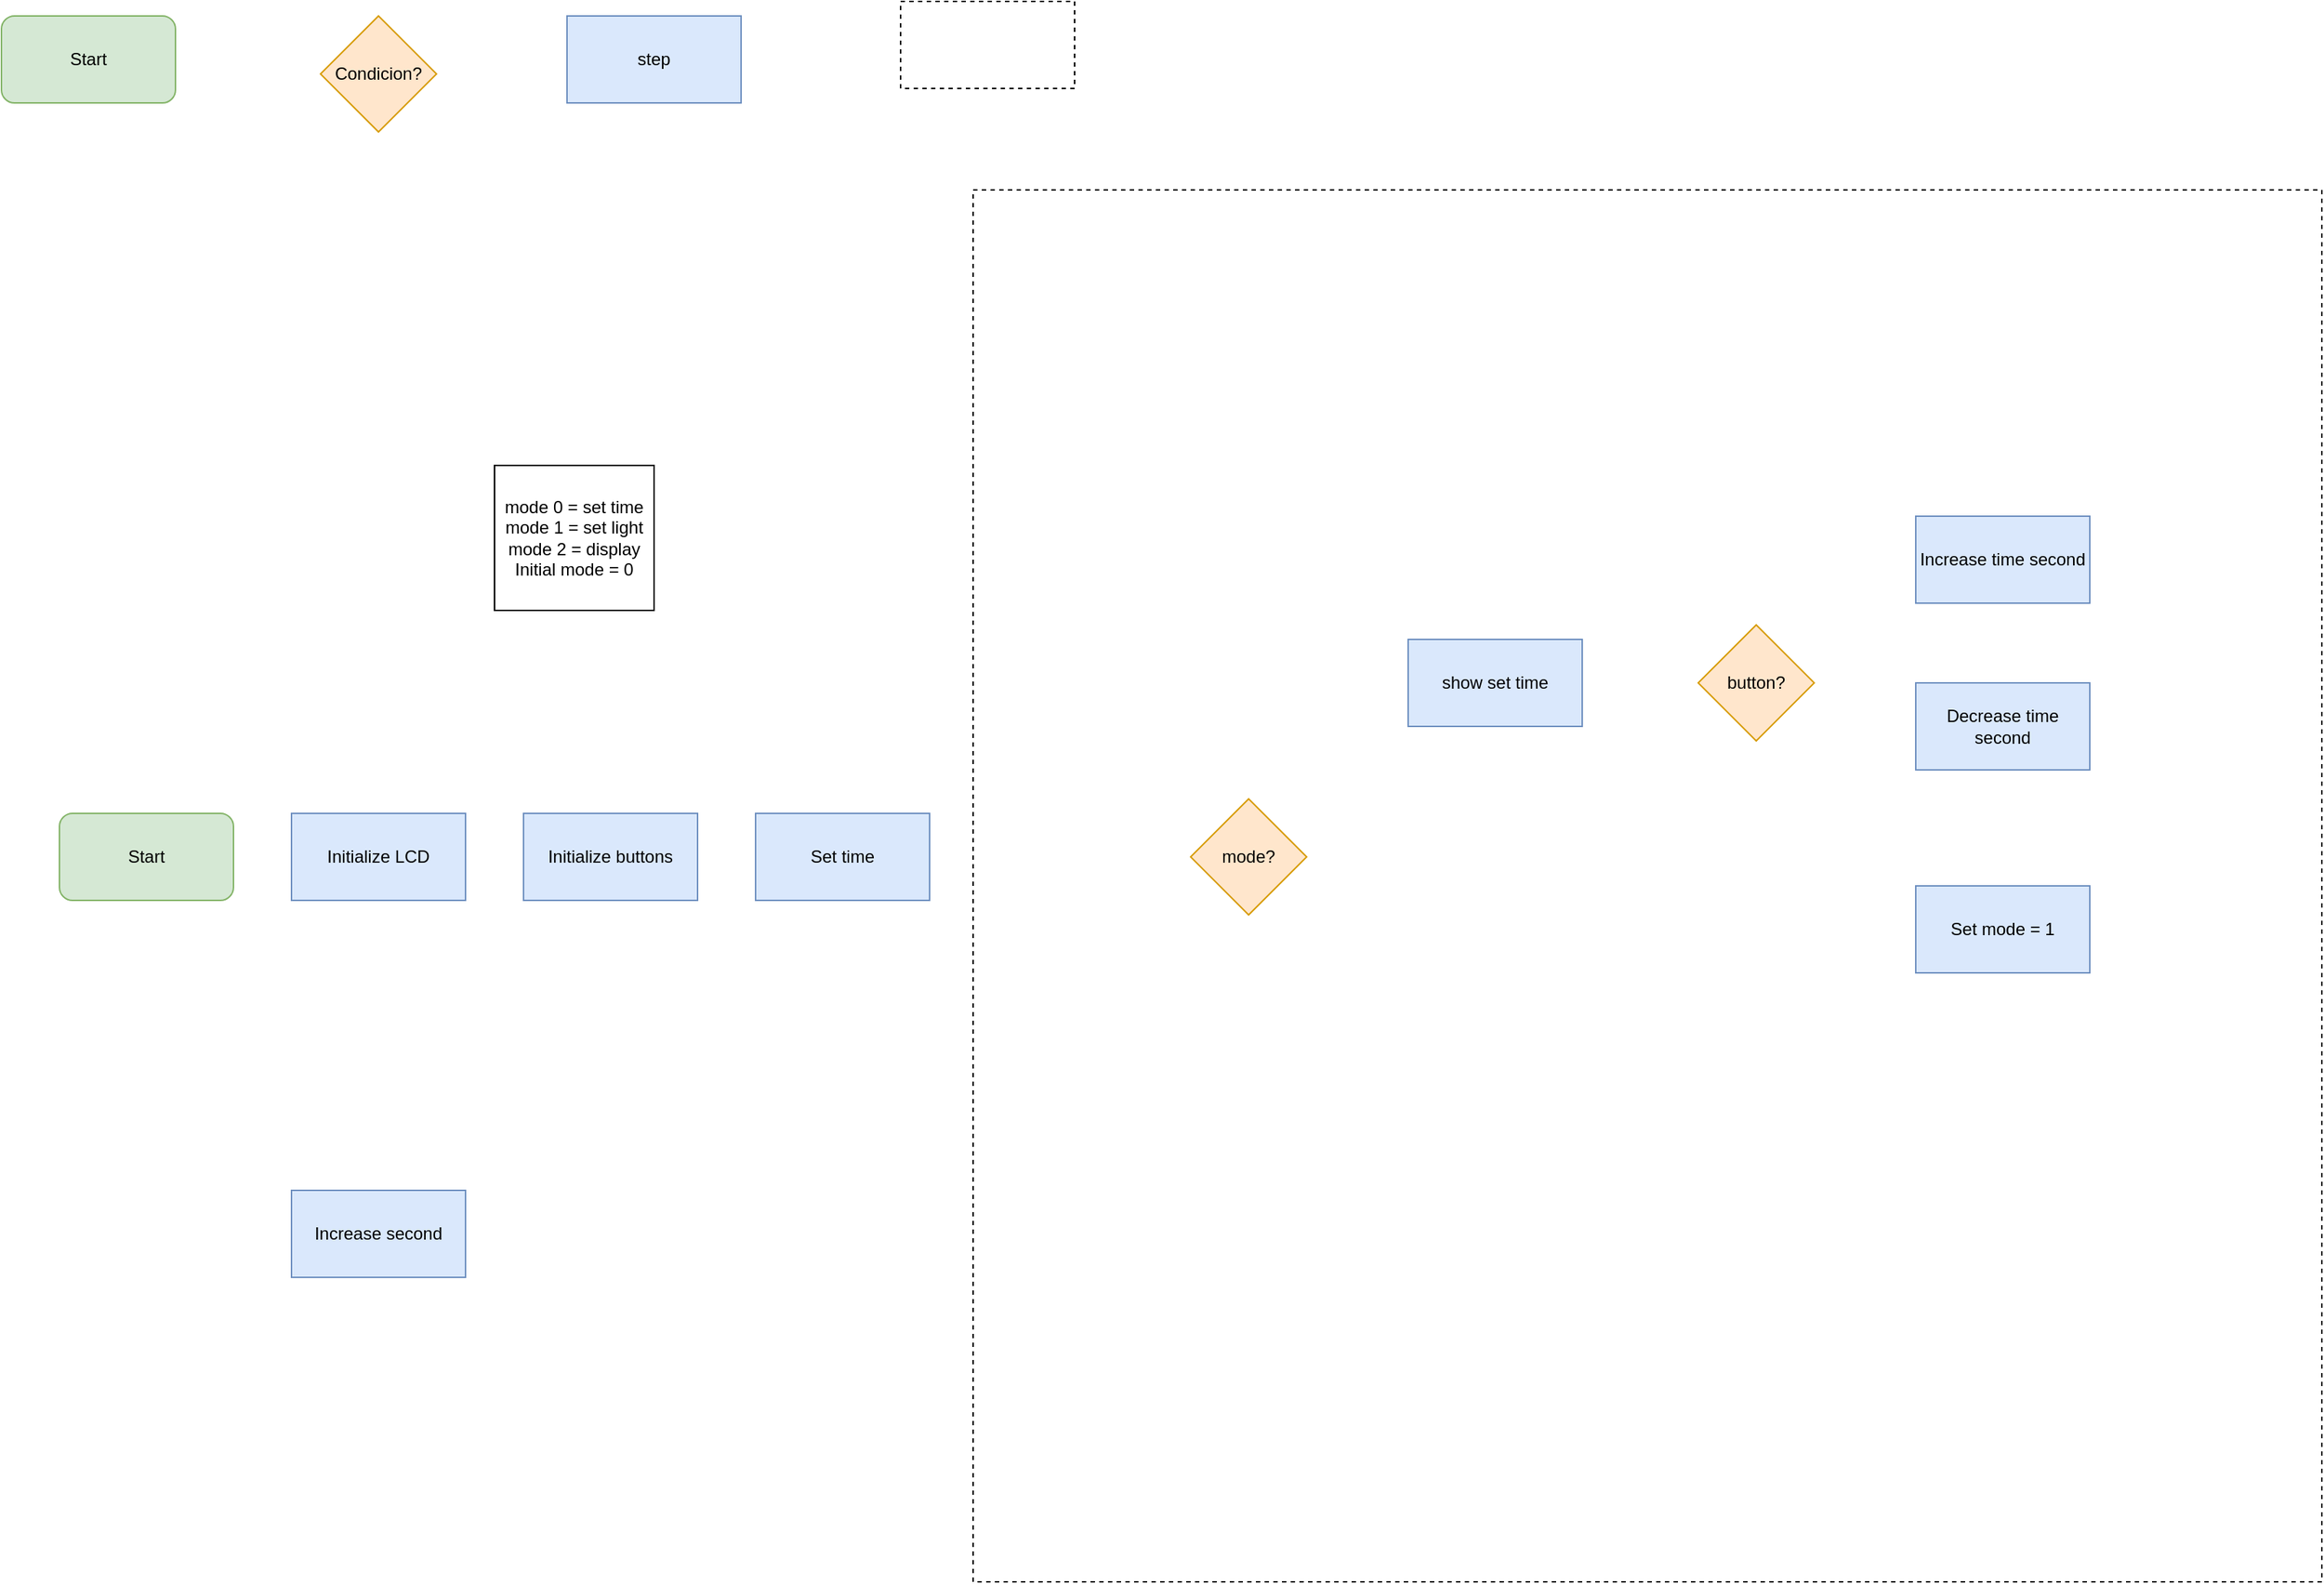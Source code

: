 <mxfile version="24.7.8">
  <diagram name="Página-1" id="YO2Md7HTBXL3xtHtHLOk">
    <mxGraphModel dx="687" dy="1213" grid="1" gridSize="10" guides="1" tooltips="1" connect="1" arrows="1" fold="1" page="1" pageScale="1" pageWidth="827" pageHeight="1169" math="0" shadow="0">
      <root>
        <mxCell id="0" />
        <mxCell id="1" parent="0" />
        <mxCell id="2RAbPKqvXk-GHuTUpU_U-9" value="" style="rounded=0;whiteSpace=wrap;html=1;dashed=1;fillColor=none;" parent="1" vertex="1">
          <mxGeometry x="710" y="330" width="930" height="960" as="geometry" />
        </mxCell>
        <mxCell id="2RAbPKqvXk-GHuTUpU_U-1" value="Start" style="rounded=1;whiteSpace=wrap;html=1;fillColor=#d5e8d4;strokeColor=#82b366;" parent="1" vertex="1">
          <mxGeometry x="80" y="760" width="120" height="60" as="geometry" />
        </mxCell>
        <mxCell id="2RAbPKqvXk-GHuTUpU_U-2" value="mode?" style="rhombus;whiteSpace=wrap;html=1;fillColor=#ffe6cc;strokeColor=#d79b00;" parent="1" vertex="1">
          <mxGeometry x="860" y="750" width="80" height="80" as="geometry" />
        </mxCell>
        <mxCell id="2RAbPKqvXk-GHuTUpU_U-3" value="Start" style="rounded=1;whiteSpace=wrap;html=1;fillColor=#d5e8d4;strokeColor=#82b366;" parent="1" vertex="1">
          <mxGeometry x="40" y="210" width="120" height="60" as="geometry" />
        </mxCell>
        <mxCell id="2RAbPKqvXk-GHuTUpU_U-4" value="Condicion?" style="rhombus;whiteSpace=wrap;html=1;fillColor=#ffe6cc;strokeColor=#d79b00;" parent="1" vertex="1">
          <mxGeometry x="260" y="210" width="80" height="80" as="geometry" />
        </mxCell>
        <mxCell id="2RAbPKqvXk-GHuTUpU_U-5" value="Initialize LCD" style="rounded=0;whiteSpace=wrap;html=1;fillColor=#dae8fc;strokeColor=#6c8ebf;glass=0;shadow=0;" parent="1" vertex="1">
          <mxGeometry x="240" y="760" width="120" height="60" as="geometry" />
        </mxCell>
        <mxCell id="2RAbPKqvXk-GHuTUpU_U-7" value="" style="rounded=0;whiteSpace=wrap;html=1;dashed=1;fillColor=none;" parent="1" vertex="1">
          <mxGeometry x="660" y="200" width="120" height="60" as="geometry" />
        </mxCell>
        <mxCell id="2RAbPKqvXk-GHuTUpU_U-10" value="Initialize buttons" style="rounded=0;whiteSpace=wrap;html=1;fillColor=#dae8fc;strokeColor=#6c8ebf;glass=0;shadow=0;" parent="1" vertex="1">
          <mxGeometry x="400" y="760" width="120" height="60" as="geometry" />
        </mxCell>
        <mxCell id="2RAbPKqvXk-GHuTUpU_U-11" value="Increase second" style="rounded=0;whiteSpace=wrap;html=1;fillColor=#dae8fc;strokeColor=#6c8ebf;glass=0;shadow=0;" parent="1" vertex="1">
          <mxGeometry x="240" y="1020" width="120" height="60" as="geometry" />
        </mxCell>
        <mxCell id="g2ymjbTygUEaKiCqJw0N-2" value="Set time" style="rounded=0;whiteSpace=wrap;html=1;fillColor=#dae8fc;strokeColor=#6c8ebf;glass=0;shadow=0;" vertex="1" parent="1">
          <mxGeometry x="560" y="760" width="120" height="60" as="geometry" />
        </mxCell>
        <mxCell id="g2ymjbTygUEaKiCqJw0N-4" value="&lt;div&gt;mode 0 = set time&lt;/div&gt;&lt;div&gt;mode 1 = set light&lt;/div&gt;&lt;div&gt;mode 2 = display&lt;/div&gt;Initial mode = 0" style="shape=note;whiteSpace=wrap;html=1;backgroundOutline=1;darkOpacity=0.05;size=0;" vertex="1" parent="1">
          <mxGeometry x="380" y="520" width="110" height="100" as="geometry" />
        </mxCell>
        <mxCell id="g2ymjbTygUEaKiCqJw0N-1" value="step" style="rounded=0;whiteSpace=wrap;html=1;fillColor=#dae8fc;strokeColor=#6c8ebf;glass=0;shadow=0;" vertex="1" parent="1">
          <mxGeometry x="430" y="210" width="120" height="60" as="geometry" />
        </mxCell>
        <mxCell id="g2ymjbTygUEaKiCqJw0N-6" value="show set time" style="rounded=0;whiteSpace=wrap;html=1;fillColor=#dae8fc;strokeColor=#6c8ebf;glass=0;shadow=0;" vertex="1" parent="1">
          <mxGeometry x="1010" y="640" width="120" height="60" as="geometry" />
        </mxCell>
        <mxCell id="g2ymjbTygUEaKiCqJw0N-7" value="button?" style="rhombus;whiteSpace=wrap;html=1;fillColor=#ffe6cc;strokeColor=#d79b00;" vertex="1" parent="1">
          <mxGeometry x="1210" y="630" width="80" height="80" as="geometry" />
        </mxCell>
        <mxCell id="g2ymjbTygUEaKiCqJw0N-8" value="Increase time second" style="rounded=0;whiteSpace=wrap;html=1;fillColor=#dae8fc;strokeColor=#6c8ebf;glass=0;shadow=0;" vertex="1" parent="1">
          <mxGeometry x="1360" y="555" width="120" height="60" as="geometry" />
        </mxCell>
        <mxCell id="g2ymjbTygUEaKiCqJw0N-9" value="Decrease time second" style="rounded=0;whiteSpace=wrap;html=1;fillColor=#dae8fc;strokeColor=#6c8ebf;glass=0;shadow=0;" vertex="1" parent="1">
          <mxGeometry x="1360" y="670" width="120" height="60" as="geometry" />
        </mxCell>
        <mxCell id="g2ymjbTygUEaKiCqJw0N-10" value="Set mode = 1" style="rounded=0;whiteSpace=wrap;html=1;fillColor=#dae8fc;strokeColor=#6c8ebf;glass=0;shadow=0;" vertex="1" parent="1">
          <mxGeometry x="1360" y="810" width="120" height="60" as="geometry" />
        </mxCell>
      </root>
    </mxGraphModel>
  </diagram>
</mxfile>
